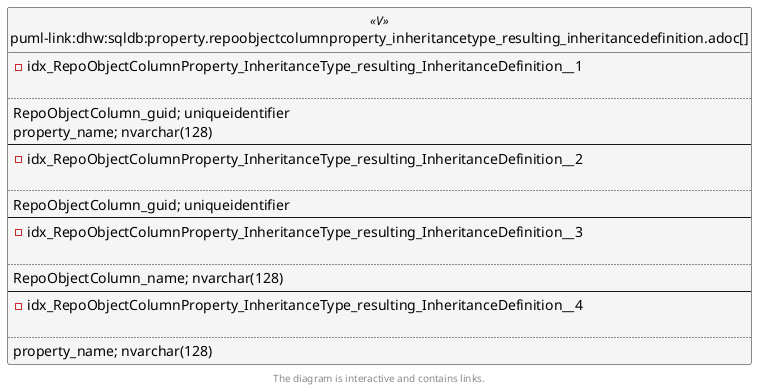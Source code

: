 @startuml
left to right direction
'top to bottom direction
hide circle
'avoide "." issues:
set namespaceSeparator none


skinparam class {
  BackgroundColor White
  BackgroundColor<<FN>> Yellow
  BackgroundColor<<FS>> Yellow
  BackgroundColor<<FT>> LightGray
  BackgroundColor<<IF>> Yellow
  BackgroundColor<<IS>> Yellow
  BackgroundColor<<P>> Aqua
  BackgroundColor<<PC>> Aqua
  BackgroundColor<<SN>> Yellow
  BackgroundColor<<SO>> SlateBlue
  BackgroundColor<<TF>> LightGray
  BackgroundColor<<TR>> Tomato
  BackgroundColor<<U>> White
  BackgroundColor<<V>> WhiteSmoke
  BackgroundColor<<X>> Aqua
  BackgroundColor<<external>> AliceBlue
}


entity "puml-link:dhw:sqldb:property.repoobjectcolumnproperty_inheritancetype_resulting_inheritancedefinition.adoc[]" as property.RepoObjectColumnProperty_InheritanceType_resulting_InheritanceDefinition << V >> {
- idx_RepoObjectColumnProperty_InheritanceType_resulting_InheritanceDefinition__1

..
RepoObjectColumn_guid; uniqueidentifier
property_name; nvarchar(128)
--
- idx_RepoObjectColumnProperty_InheritanceType_resulting_InheritanceDefinition__2

..
RepoObjectColumn_guid; uniqueidentifier
--
- idx_RepoObjectColumnProperty_InheritanceType_resulting_InheritanceDefinition__3

..
RepoObjectColumn_name; nvarchar(128)
--
- idx_RepoObjectColumnProperty_InheritanceType_resulting_InheritanceDefinition__4

..
property_name; nvarchar(128)
}

footer The diagram is interactive and contains links.
@enduml

